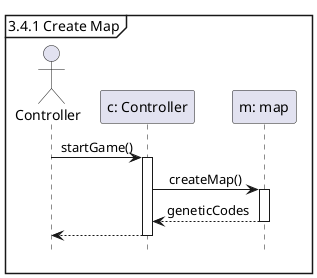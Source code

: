 @startuml
hide footbox
skinparam sequenceMessageAlign center
mainframe 3.4.1 Create Map

actor Controller as cr
participant "c: Controller" as c
participant "m: map" as m
cr -> c ++ : startGame()
    c -> m ++ : createMap()
    return geneticCodes
return
@enduml
